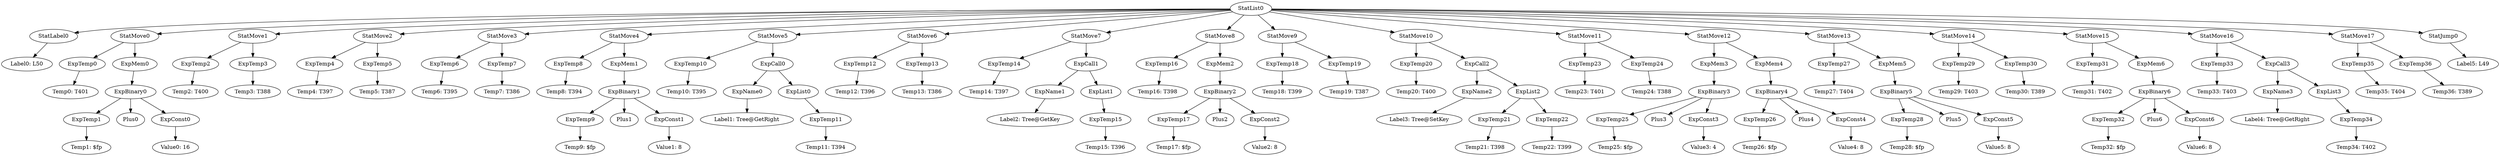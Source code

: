 digraph {
	ordering = out;
	ExpTemp36 -> "Temp36: T389";
	StatMove17 -> ExpTemp35;
	StatMove17 -> ExpTemp36;
	ExpTemp35 -> "Temp35: T404";
	ExpList3 -> ExpTemp34;
	ExpName3 -> "Label4: Tree@GetRight";
	StatMove16 -> ExpTemp33;
	StatMove16 -> ExpCall3;
	ExpTemp29 -> "Temp29: T403";
	ExpBinary5 -> ExpTemp28;
	ExpBinary5 -> Plus5;
	ExpBinary5 -> ExpConst5;
	StatMove13 -> ExpTemp27;
	StatMove13 -> ExpMem5;
	ExpTemp27 -> "Temp27: T404";
	ExpMem4 -> ExpBinary4;
	ExpConst4 -> "Value4: 8";
	ExpTemp26 -> "Temp26: $fp";
	ExpMem3 -> ExpBinary3;
	ExpTemp30 -> "Temp30: T389";
	ExpConst3 -> "Value3: 4";
	ExpTemp25 -> "Temp25: $fp";
	ExpMem6 -> ExpBinary6;
	ExpTemp24 -> "Temp24: T388";
	StatMove11 -> ExpTemp23;
	StatMove11 -> ExpTemp24;
	ExpList2 -> ExpTemp21;
	ExpList2 -> ExpTemp22;
	ExpName2 -> "Label3: Tree@SetKey";
	ExpCall2 -> ExpName2;
	ExpCall2 -> ExpList2;
	StatMove10 -> ExpTemp20;
	StatMove10 -> ExpCall2;
	ExpTemp20 -> "Temp20: T400";
	StatMove4 -> ExpTemp8;
	StatMove4 -> ExpMem1;
	ExpMem0 -> ExpBinary0;
	StatMove7 -> ExpTemp14;
	StatMove7 -> ExpCall1;
	ExpTemp4 -> "Temp4: T397";
	ExpTemp22 -> "Temp22: T399";
	StatMove3 -> ExpTemp6;
	StatMove3 -> ExpTemp7;
	StatMove15 -> ExpTemp31;
	StatMove15 -> ExpMem6;
	ExpTemp11 -> "Temp11: T394";
	ExpTemp5 -> "Temp5: T387";
	ExpTemp1 -> "Temp1: $fp";
	ExpTemp28 -> "Temp28: $fp";
	ExpTemp14 -> "Temp14: T397";
	ExpTemp3 -> "Temp3: T388";
	ExpTemp9 -> "Temp9: $fp";
	ExpTemp23 -> "Temp23: T401";
	ExpBinary0 -> ExpTemp1;
	ExpBinary0 -> Plus0;
	ExpBinary0 -> ExpConst0;
	ExpTemp7 -> "Temp7: T386";
	ExpTemp0 -> "Temp0: T401";
	StatList0 -> StatLabel0;
	StatList0 -> StatMove0;
	StatList0 -> StatMove1;
	StatList0 -> StatMove2;
	StatList0 -> StatMove3;
	StatList0 -> StatMove4;
	StatList0 -> StatMove5;
	StatList0 -> StatMove6;
	StatList0 -> StatMove7;
	StatList0 -> StatMove8;
	StatList0 -> StatMove9;
	StatList0 -> StatMove10;
	StatList0 -> StatMove11;
	StatList0 -> StatMove12;
	StatList0 -> StatMove13;
	StatList0 -> StatMove14;
	StatList0 -> StatMove15;
	StatList0 -> StatMove16;
	StatList0 -> StatMove17;
	StatList0 -> StatJump0;
	ExpTemp33 -> "Temp33: T403";
	ExpBinary4 -> ExpTemp26;
	ExpBinary4 -> Plus4;
	ExpBinary4 -> ExpConst4;
	ExpConst0 -> "Value0: 16";
	ExpTemp19 -> "Temp19: T387";
	StatMove2 -> ExpTemp4;
	StatMove2 -> ExpTemp5;
	ExpTemp2 -> "Temp2: T400";
	ExpTemp10 -> "Temp10: T395";
	ExpCall3 -> ExpName3;
	ExpCall3 -> ExpList3;
	ExpList1 -> ExpTemp15;
	ExpBinary1 -> ExpTemp9;
	ExpBinary1 -> Plus1;
	ExpBinary1 -> ExpConst1;
	ExpTemp31 -> "Temp31: T402";
	ExpTemp18 -> "Temp18: T399";
	ExpTemp8 -> "Temp8: T394";
	StatMove1 -> ExpTemp2;
	StatMove1 -> ExpTemp3;
	ExpConst1 -> "Value1: 8";
	ExpConst5 -> "Value5: 8";
	StatMove5 -> ExpTemp10;
	StatMove5 -> ExpCall0;
	ExpTemp34 -> "Temp34: T402";
	ExpConst6 -> "Value6: 8";
	ExpMem1 -> ExpBinary1;
	StatMove9 -> ExpTemp18;
	StatMove9 -> ExpTemp19;
	ExpName0 -> "Label1: Tree@GetRight";
	StatMove14 -> ExpTemp29;
	StatMove14 -> ExpTemp30;
	ExpCall0 -> ExpName0;
	ExpCall0 -> ExpList0;
	ExpTemp21 -> "Temp21: T398";
	ExpTemp17 -> "Temp17: $fp";
	ExpTemp12 -> "Temp12: T396";
	ExpMem2 -> ExpBinary2;
	ExpList0 -> ExpTemp11;
	ExpTemp6 -> "Temp6: T395";
	StatMove6 -> ExpTemp12;
	StatMove6 -> ExpTemp13;
	ExpTemp13 -> "Temp13: T386";
	ExpBinary6 -> ExpTemp32;
	ExpBinary6 -> Plus6;
	ExpBinary6 -> ExpConst6;
	ExpTemp16 -> "Temp16: T398";
	ExpTemp15 -> "Temp15: T396";
	ExpName1 -> "Label2: Tree@GetKey";
	StatJump0 -> "Label5: L49";
	ExpCall1 -> ExpName1;
	ExpCall1 -> ExpList1;
	ExpTemp32 -> "Temp32: $fp";
	StatMove0 -> ExpTemp0;
	StatMove0 -> ExpMem0;
	StatMove8 -> ExpTemp16;
	StatMove8 -> ExpMem2;
	ExpMem5 -> ExpBinary5;
	StatLabel0 -> "Label0: L50";
	ExpBinary2 -> ExpTemp17;
	ExpBinary2 -> Plus2;
	ExpBinary2 -> ExpConst2;
	StatMove12 -> ExpMem3;
	StatMove12 -> ExpMem4;
	ExpBinary3 -> ExpTemp25;
	ExpBinary3 -> Plus3;
	ExpBinary3 -> ExpConst3;
	ExpConst2 -> "Value2: 8";
}

